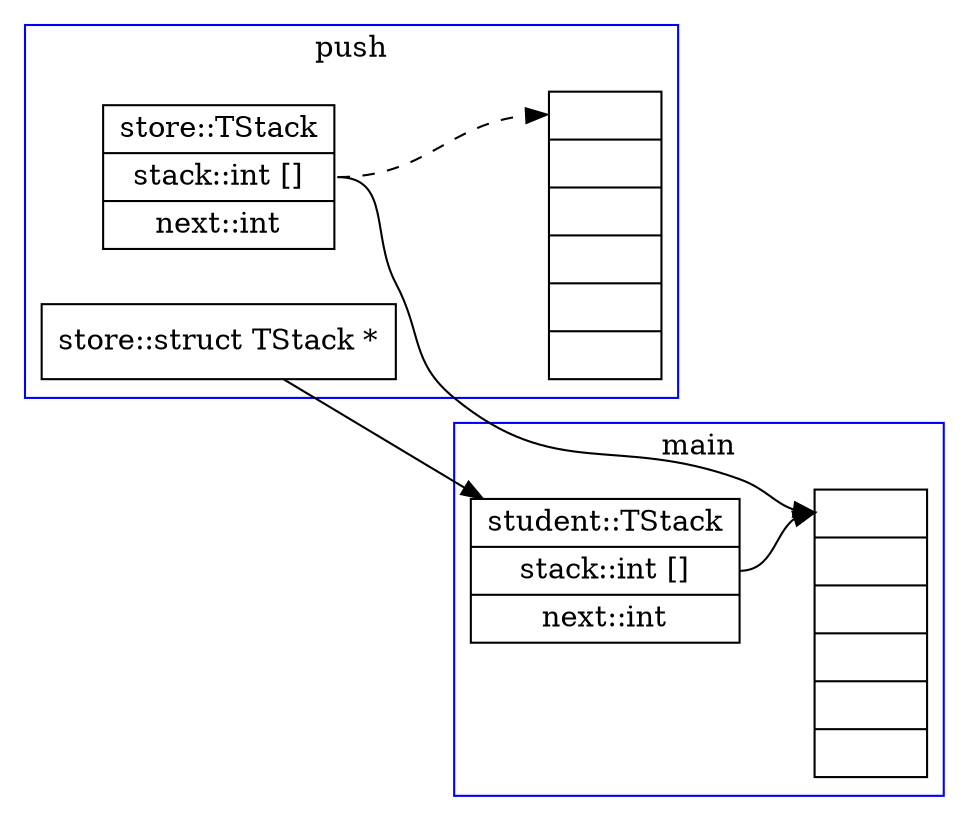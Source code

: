 
digraph stack{
    rankdir=LR;
    node [shape=record];

    subgraph cluster_main { 
        student_main [label="student::TStack | <p1> stack::int [] | next::int"];
        reserva_main [label="<p1> | | | | | "];

        label="main";
        color=blue;
    }

    subgraph cluster_push { 
        store_push   [label="store::TStack | <p1> stack::int [] | next::int"];
        reserva_push [label="<p1> | | | | | "];
        store_pt [label="store::struct TStack *"];

        label = "push";
        color=blue;
    }

    student_main:p1 -> reserva_main:p1;
    store_push:p1   -> reserva_push:p1 [style=dashed];
    store_push:p1   -> reserva_main:p1;


    store_pt -> student_main;
}
